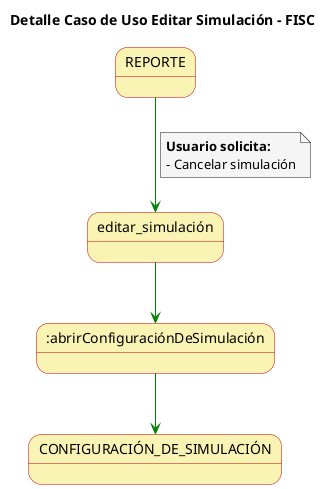@startuml

skinparam state {
  BackgroundColor #faf4b4
  BorderColor #c90000
}

skinparam note {
  BackgroundColor #f5f5f5
}

skinparam linetype polyline

title Detalle Caso de Uso Editar Simulación - FISC


REPORTE -[#green]-> editar_simulación
note on link
  **Usuario solicita:**
  - Cancelar simulación
end note

editar_simulación-[#green]-> :abrirConfiguraciónDeSimulación
:abrirConfiguraciónDeSimulación-[#green]-> CONFIGURACIÓN_DE_SIMULACIÓN

@enduml